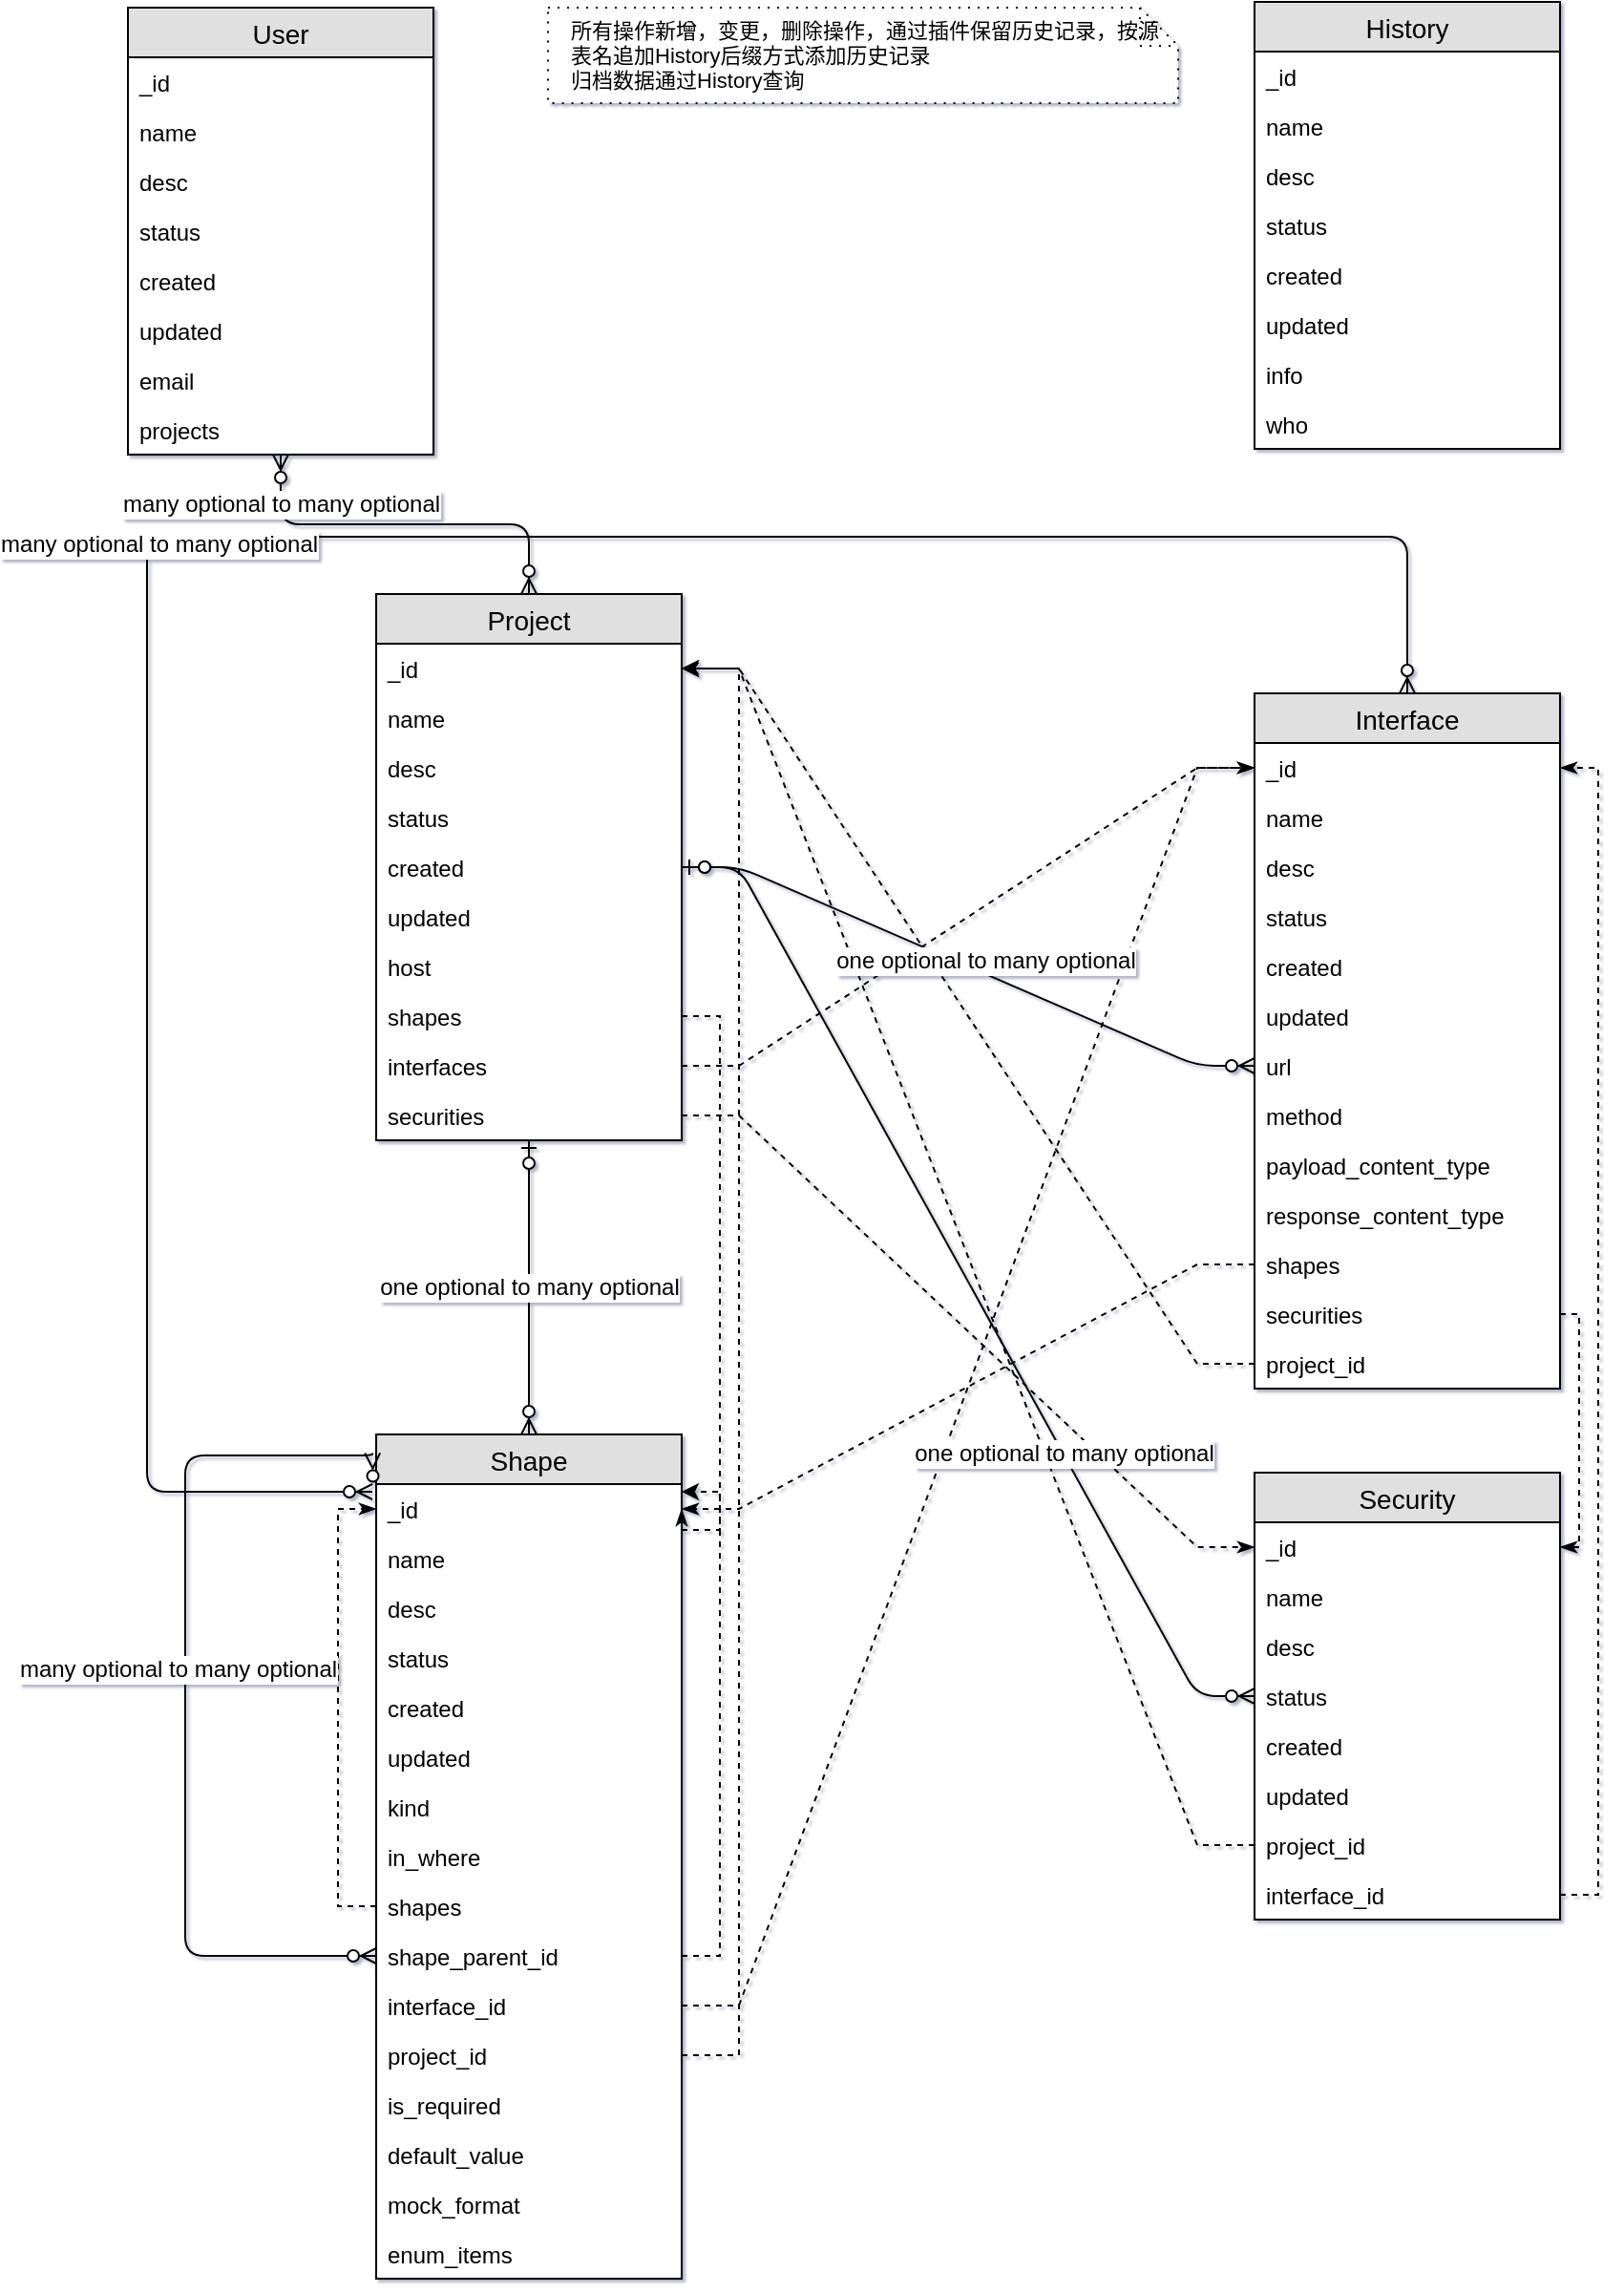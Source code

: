 <mxfile version="12.1.2" type="github" pages="1">
  <diagram id="xwn4igHJJTcLy6LHrwpA" name="第 1 页">
    <mxGraphModel dx="1804" dy="568" grid="1" gridSize="10" guides="1" tooltips="1" connect="1" arrows="1" fold="1" page="1" pageScale="1" pageWidth="827" pageHeight="1169" background="none" math="0" shadow="1">
      <root>
        <mxCell id="0"/>
        <mxCell id="1" parent="0"/>
        <mxCell id="aHNtrxaZ0qjEewPJSjyl-181" style="edgeStyle=entityRelationEdgeStyle;rounded=0;orthogonalLoop=1;jettySize=auto;html=1;endArrow=classicThin;endFill=1;dashed=1;" parent="1" source="aHNtrxaZ0qjEewPJSjyl-150" target="aHNtrxaZ0qjEewPJSjyl-75" edge="1">
          <mxGeometry relative="1" as="geometry"/>
        </mxCell>
        <mxCell id="aHNtrxaZ0qjEewPJSjyl-1" value="History" style="swimlane;fontStyle=0;childLayout=stackLayout;horizontal=1;startSize=26;fillColor=#e0e0e0;horizontalStack=0;resizeParent=1;resizeParentMax=0;resizeLast=0;collapsible=1;marginBottom=0;swimlaneFillColor=#ffffff;align=center;fontSize=14;" parent="1" vertex="1">
          <mxGeometry x="590" y="120" width="160" height="234" as="geometry"/>
        </mxCell>
        <mxCell id="aHNtrxaZ0qjEewPJSjyl-2" value="_id" style="text;strokeColor=none;fillColor=none;spacingLeft=4;spacingRight=4;overflow=hidden;rotatable=0;points=[[0,0.5],[1,0.5]];portConstraint=eastwest;fontSize=12;" parent="aHNtrxaZ0qjEewPJSjyl-1" vertex="1">
          <mxGeometry y="26" width="160" height="26" as="geometry"/>
        </mxCell>
        <mxCell id="aHNtrxaZ0qjEewPJSjyl-72" value="name" style="text;strokeColor=none;fillColor=none;spacingLeft=4;spacingRight=4;overflow=hidden;rotatable=0;points=[[0,0.5],[1,0.5]];portConstraint=eastwest;fontSize=12;" parent="aHNtrxaZ0qjEewPJSjyl-1" vertex="1">
          <mxGeometry y="52" width="160" height="26" as="geometry"/>
        </mxCell>
        <mxCell id="aHNtrxaZ0qjEewPJSjyl-5" value="desc" style="text;strokeColor=none;fillColor=none;spacingLeft=4;spacingRight=4;overflow=hidden;rotatable=0;points=[[0,0.5],[1,0.5]];portConstraint=eastwest;fontSize=12;" parent="aHNtrxaZ0qjEewPJSjyl-1" vertex="1">
          <mxGeometry y="78" width="160" height="26" as="geometry"/>
        </mxCell>
        <mxCell id="aHNtrxaZ0qjEewPJSjyl-3" value="status" style="text;strokeColor=none;fillColor=none;spacingLeft=4;spacingRight=4;overflow=hidden;rotatable=0;points=[[0,0.5],[1,0.5]];portConstraint=eastwest;fontSize=12;" parent="aHNtrxaZ0qjEewPJSjyl-1" vertex="1">
          <mxGeometry y="104" width="160" height="26" as="geometry"/>
        </mxCell>
        <mxCell id="aHNtrxaZ0qjEewPJSjyl-12" value="created" style="text;strokeColor=none;fillColor=none;spacingLeft=4;spacingRight=4;overflow=hidden;rotatable=0;points=[[0,0.5],[1,0.5]];portConstraint=eastwest;fontSize=12;" parent="aHNtrxaZ0qjEewPJSjyl-1" vertex="1">
          <mxGeometry y="130" width="160" height="26" as="geometry"/>
        </mxCell>
        <mxCell id="aHNtrxaZ0qjEewPJSjyl-14" value="updated" style="text;strokeColor=none;fillColor=none;spacingLeft=4;spacingRight=4;overflow=hidden;rotatable=0;points=[[0,0.5],[1,0.5]];portConstraint=eastwest;fontSize=12;" parent="aHNtrxaZ0qjEewPJSjyl-1" vertex="1">
          <mxGeometry y="156" width="160" height="26" as="geometry"/>
        </mxCell>
        <mxCell id="aHNtrxaZ0qjEewPJSjyl-15" value="info" style="text;strokeColor=none;fillColor=none;spacingLeft=4;spacingRight=4;overflow=hidden;rotatable=0;points=[[0,0.5],[1,0.5]];portConstraint=eastwest;fontSize=12;" parent="aHNtrxaZ0qjEewPJSjyl-1" vertex="1">
          <mxGeometry y="182" width="160" height="26" as="geometry"/>
        </mxCell>
        <mxCell id="aHNtrxaZ0qjEewPJSjyl-16" value="who" style="text;strokeColor=none;fillColor=none;spacingLeft=4;spacingRight=4;overflow=hidden;rotatable=0;points=[[0,0.5],[1,0.5]];portConstraint=eastwest;fontSize=12;" parent="aHNtrxaZ0qjEewPJSjyl-1" vertex="1">
          <mxGeometry y="208" width="160" height="26" as="geometry"/>
        </mxCell>
        <mxCell id="aHNtrxaZ0qjEewPJSjyl-18" value="Interface" style="swimlane;fontStyle=0;childLayout=stackLayout;horizontal=1;startSize=26;fillColor=#e0e0e0;horizontalStack=0;resizeParent=1;resizeParentMax=0;resizeLast=0;collapsible=1;marginBottom=0;swimlaneFillColor=#ffffff;align=center;fontSize=14;" parent="1" vertex="1">
          <mxGeometry x="590" y="482" width="160" height="364" as="geometry"/>
        </mxCell>
        <mxCell id="aHNtrxaZ0qjEewPJSjyl-74" value="_id" style="text;strokeColor=none;fillColor=none;spacingLeft=4;spacingRight=4;overflow=hidden;rotatable=0;points=[[0,0.5],[1,0.5]];portConstraint=eastwest;fontSize=12;" parent="aHNtrxaZ0qjEewPJSjyl-18" vertex="1">
          <mxGeometry y="26" width="160" height="26" as="geometry"/>
        </mxCell>
        <mxCell id="aHNtrxaZ0qjEewPJSjyl-19" value="name" style="text;strokeColor=none;fillColor=none;spacingLeft=4;spacingRight=4;overflow=hidden;rotatable=0;points=[[0,0.5],[1,0.5]];portConstraint=eastwest;fontSize=12;" parent="aHNtrxaZ0qjEewPJSjyl-18" vertex="1">
          <mxGeometry y="52" width="160" height="26" as="geometry"/>
        </mxCell>
        <mxCell id="aHNtrxaZ0qjEewPJSjyl-20" value="desc" style="text;strokeColor=none;fillColor=none;spacingLeft=4;spacingRight=4;overflow=hidden;rotatable=0;points=[[0,0.5],[1,0.5]];portConstraint=eastwest;fontSize=12;" parent="aHNtrxaZ0qjEewPJSjyl-18" vertex="1">
          <mxGeometry y="78" width="160" height="26" as="geometry"/>
        </mxCell>
        <mxCell id="aHNtrxaZ0qjEewPJSjyl-21" value="status" style="text;strokeColor=none;fillColor=none;spacingLeft=4;spacingRight=4;overflow=hidden;rotatable=0;points=[[0,0.5],[1,0.5]];portConstraint=eastwest;fontSize=12;" parent="aHNtrxaZ0qjEewPJSjyl-18" vertex="1">
          <mxGeometry y="104" width="160" height="26" as="geometry"/>
        </mxCell>
        <mxCell id="aHNtrxaZ0qjEewPJSjyl-23" value="created" style="text;strokeColor=none;fillColor=none;spacingLeft=4;spacingRight=4;overflow=hidden;rotatable=0;points=[[0,0.5],[1,0.5]];portConstraint=eastwest;fontSize=12;" parent="aHNtrxaZ0qjEewPJSjyl-18" vertex="1">
          <mxGeometry y="130" width="160" height="26" as="geometry"/>
        </mxCell>
        <mxCell id="aHNtrxaZ0qjEewPJSjyl-25" value="updated" style="text;strokeColor=none;fillColor=none;spacingLeft=4;spacingRight=4;overflow=hidden;rotatable=0;points=[[0,0.5],[1,0.5]];portConstraint=eastwest;fontSize=12;" parent="aHNtrxaZ0qjEewPJSjyl-18" vertex="1">
          <mxGeometry y="156" width="160" height="26" as="geometry"/>
        </mxCell>
        <mxCell id="aHNtrxaZ0qjEewPJSjyl-136" value="url" style="text;strokeColor=none;fillColor=none;spacingLeft=4;spacingRight=4;overflow=hidden;rotatable=0;points=[[0,0.5],[1,0.5]];portConstraint=eastwest;fontSize=12;" parent="aHNtrxaZ0qjEewPJSjyl-18" vertex="1">
          <mxGeometry y="182" width="160" height="26" as="geometry"/>
        </mxCell>
        <mxCell id="guBHrrhvnpF53NthXcfK-2" value="method" style="text;strokeColor=none;fillColor=none;spacingLeft=4;spacingRight=4;overflow=hidden;rotatable=0;points=[[0,0.5],[1,0.5]];portConstraint=eastwest;fontSize=12;" vertex="1" parent="aHNtrxaZ0qjEewPJSjyl-18">
          <mxGeometry y="208" width="160" height="26" as="geometry"/>
        </mxCell>
        <mxCell id="guBHrrhvnpF53NthXcfK-1" value="payload_content_type" style="text;strokeColor=none;fillColor=none;spacingLeft=4;spacingRight=4;overflow=hidden;rotatable=0;points=[[0,0.5],[1,0.5]];portConstraint=eastwest;fontSize=12;" vertex="1" parent="aHNtrxaZ0qjEewPJSjyl-18">
          <mxGeometry y="234" width="160" height="26" as="geometry"/>
        </mxCell>
        <mxCell id="aHNtrxaZ0qjEewPJSjyl-137" value="response_content_type" style="text;strokeColor=none;fillColor=none;spacingLeft=4;spacingRight=4;overflow=hidden;rotatable=0;points=[[0,0.5],[1,0.5]];portConstraint=eastwest;fontSize=12;" parent="aHNtrxaZ0qjEewPJSjyl-18" vertex="1">
          <mxGeometry y="260" width="160" height="26" as="geometry"/>
        </mxCell>
        <mxCell id="aHNtrxaZ0qjEewPJSjyl-150" value="shapes" style="text;strokeColor=none;fillColor=none;spacingLeft=4;spacingRight=4;overflow=hidden;rotatable=0;points=[[0,0.5],[1,0.5]];portConstraint=eastwest;fontSize=12;" parent="aHNtrxaZ0qjEewPJSjyl-18" vertex="1">
          <mxGeometry y="286" width="160" height="26" as="geometry"/>
        </mxCell>
        <mxCell id="aHNtrxaZ0qjEewPJSjyl-26" value="securities" style="text;strokeColor=none;fillColor=none;spacingLeft=4;spacingRight=4;overflow=hidden;rotatable=0;points=[[0,0.5],[1,0.5]];portConstraint=eastwest;fontSize=12;" parent="aHNtrxaZ0qjEewPJSjyl-18" vertex="1">
          <mxGeometry y="312" width="160" height="26" as="geometry"/>
        </mxCell>
        <mxCell id="aHNtrxaZ0qjEewPJSjyl-139" value="project_id" style="text;strokeColor=none;fillColor=none;spacingLeft=4;spacingRight=4;overflow=hidden;rotatable=0;points=[[0,0.5],[1,0.5]];portConstraint=eastwest;fontSize=12;" parent="aHNtrxaZ0qjEewPJSjyl-18" vertex="1">
          <mxGeometry y="338" width="160" height="26" as="geometry"/>
        </mxCell>
        <mxCell id="aHNtrxaZ0qjEewPJSjyl-29" value="Shape" style="swimlane;fontStyle=0;childLayout=stackLayout;horizontal=1;startSize=26;fillColor=#e0e0e0;horizontalStack=0;resizeParent=1;resizeParentMax=0;resizeLast=0;collapsible=1;marginBottom=0;swimlaneFillColor=#ffffff;align=center;fontSize=14;" parent="1" vertex="1">
          <mxGeometry x="130" y="870" width="160" height="442" as="geometry"/>
        </mxCell>
        <mxCell id="aHNtrxaZ0qjEewPJSjyl-75" value="_id" style="text;strokeColor=none;fillColor=none;spacingLeft=4;spacingRight=4;overflow=hidden;rotatable=0;points=[[0,0.5],[1,0.5]];portConstraint=eastwest;fontSize=12;" parent="aHNtrxaZ0qjEewPJSjyl-29" vertex="1">
          <mxGeometry y="26" width="160" height="26" as="geometry"/>
        </mxCell>
        <mxCell id="aHNtrxaZ0qjEewPJSjyl-30" value="name" style="text;strokeColor=none;fillColor=none;spacingLeft=4;spacingRight=4;overflow=hidden;rotatable=0;points=[[0,0.5],[1,0.5]];portConstraint=eastwest;fontSize=12;" parent="aHNtrxaZ0qjEewPJSjyl-29" vertex="1">
          <mxGeometry y="52" width="160" height="26" as="geometry"/>
        </mxCell>
        <mxCell id="aHNtrxaZ0qjEewPJSjyl-31" value="desc" style="text;strokeColor=none;fillColor=none;spacingLeft=4;spacingRight=4;overflow=hidden;rotatable=0;points=[[0,0.5],[1,0.5]];portConstraint=eastwest;fontSize=12;" parent="aHNtrxaZ0qjEewPJSjyl-29" vertex="1">
          <mxGeometry y="78" width="160" height="26" as="geometry"/>
        </mxCell>
        <mxCell id="aHNtrxaZ0qjEewPJSjyl-32" value="status" style="text;strokeColor=none;fillColor=none;spacingLeft=4;spacingRight=4;overflow=hidden;rotatable=0;points=[[0,0.5],[1,0.5]];portConstraint=eastwest;fontSize=12;" parent="aHNtrxaZ0qjEewPJSjyl-29" vertex="1">
          <mxGeometry y="104" width="160" height="26" as="geometry"/>
        </mxCell>
        <mxCell id="aHNtrxaZ0qjEewPJSjyl-111" value="created" style="text;strokeColor=none;fillColor=none;spacingLeft=4;spacingRight=4;overflow=hidden;rotatable=0;points=[[0,0.5],[1,0.5]];portConstraint=eastwest;fontSize=12;" parent="aHNtrxaZ0qjEewPJSjyl-29" vertex="1">
          <mxGeometry y="130" width="160" height="26" as="geometry"/>
        </mxCell>
        <mxCell id="aHNtrxaZ0qjEewPJSjyl-36" value="updated" style="text;strokeColor=none;fillColor=none;spacingLeft=4;spacingRight=4;overflow=hidden;rotatable=0;points=[[0,0.5],[1,0.5]];portConstraint=eastwest;fontSize=12;" parent="aHNtrxaZ0qjEewPJSjyl-29" vertex="1">
          <mxGeometry y="156" width="160" height="26" as="geometry"/>
        </mxCell>
        <mxCell id="aHNtrxaZ0qjEewPJSjyl-133" value="kind" style="text;strokeColor=none;fillColor=none;spacingLeft=4;spacingRight=4;overflow=hidden;rotatable=0;points=[[0,0.5],[1,0.5]];portConstraint=eastwest;fontSize=12;" parent="aHNtrxaZ0qjEewPJSjyl-29" vertex="1">
          <mxGeometry y="182" width="160" height="26" as="geometry"/>
        </mxCell>
        <mxCell id="aHNtrxaZ0qjEewPJSjyl-155" value="in_where" style="text;strokeColor=none;fillColor=none;spacingLeft=4;spacingRight=4;overflow=hidden;rotatable=0;points=[[0,0.5],[1,0.5]];portConstraint=eastwest;fontSize=12;" parent="aHNtrxaZ0qjEewPJSjyl-29" vertex="1">
          <mxGeometry y="208" width="160" height="26" as="geometry"/>
        </mxCell>
        <mxCell id="aHNtrxaZ0qjEewPJSjyl-175" style="rounded=0;orthogonalLoop=1;jettySize=auto;html=1;exitX=0;exitY=0.5;exitDx=0;exitDy=0;entryX=0;entryY=0.5;entryDx=0;entryDy=0;endArrow=classicThin;endFill=1;edgeStyle=orthogonalEdgeStyle;dashed=1;" parent="aHNtrxaZ0qjEewPJSjyl-29" source="aHNtrxaZ0qjEewPJSjyl-110" target="aHNtrxaZ0qjEewPJSjyl-75" edge="1">
          <mxGeometry relative="1" as="geometry"/>
        </mxCell>
        <mxCell id="aHNtrxaZ0qjEewPJSjyl-110" value="shapes" style="text;strokeColor=none;fillColor=none;spacingLeft=4;spacingRight=4;overflow=hidden;rotatable=0;points=[[0,0.5],[1,0.5]];portConstraint=eastwest;fontSize=12;" parent="aHNtrxaZ0qjEewPJSjyl-29" vertex="1">
          <mxGeometry y="234" width="160" height="26" as="geometry"/>
        </mxCell>
        <mxCell id="guBHrrhvnpF53NthXcfK-6" style="edgeStyle=orthogonalEdgeStyle;rounded=0;orthogonalLoop=1;jettySize=auto;html=1;exitX=1;exitY=0.5;exitDx=0;exitDy=0;entryX=1;entryY=0.154;entryDx=0;entryDy=0;entryPerimeter=0;dashed=1;" edge="1" parent="aHNtrxaZ0qjEewPJSjyl-29" source="guBHrrhvnpF53NthXcfK-5" target="aHNtrxaZ0qjEewPJSjyl-75">
          <mxGeometry relative="1" as="geometry"/>
        </mxCell>
        <mxCell id="guBHrrhvnpF53NthXcfK-5" value="shape_parent_id" style="text;strokeColor=none;fillColor=none;spacingLeft=4;spacingRight=4;overflow=hidden;rotatable=0;points=[[0,0.5],[1,0.5]];portConstraint=eastwest;fontSize=12;" vertex="1" parent="aHNtrxaZ0qjEewPJSjyl-29">
          <mxGeometry y="260" width="160" height="26" as="geometry"/>
        </mxCell>
        <mxCell id="aHNtrxaZ0qjEewPJSjyl-161" value="interface_id" style="text;strokeColor=none;fillColor=none;spacingLeft=4;spacingRight=4;overflow=hidden;rotatable=0;points=[[0,0.5],[1,0.5]];portConstraint=eastwest;fontSize=12;" parent="aHNtrxaZ0qjEewPJSjyl-29" vertex="1">
          <mxGeometry y="286" width="160" height="26" as="geometry"/>
        </mxCell>
        <mxCell id="aHNtrxaZ0qjEewPJSjyl-177" value="" style="fontSize=12;html=1;endArrow=ERzeroToMany;endFill=1;startArrow=ERzeroToMany;entryX=-0.012;entryY=0.022;entryDx=0;entryDy=0;entryPerimeter=0;exitX=0;exitY=0.5;exitDx=0;exitDy=0;edgeStyle=orthogonalEdgeStyle;" parent="aHNtrxaZ0qjEewPJSjyl-29" target="aHNtrxaZ0qjEewPJSjyl-29" edge="1">
          <mxGeometry width="100" height="100" relative="1" as="geometry">
            <mxPoint y="273" as="sourcePoint"/>
            <mxPoint x="20" y="247" as="targetPoint"/>
            <Array as="points">
              <mxPoint x="-100" y="273"/>
              <mxPoint x="-100" y="11"/>
            </Array>
          </mxGeometry>
        </mxCell>
        <mxCell id="aHNtrxaZ0qjEewPJSjyl-178" value="many&amp;nbsp;optional to many optional" style="text;html=1;resizable=0;points=[];align=center;verticalAlign=middle;labelBackgroundColor=#ffffff;" parent="aHNtrxaZ0qjEewPJSjyl-177" vertex="1" connectable="0">
          <mxGeometry x="0.083" y="4" relative="1" as="geometry">
            <mxPoint as="offset"/>
          </mxGeometry>
        </mxCell>
        <mxCell id="aHNtrxaZ0qjEewPJSjyl-37" value="project_id" style="text;strokeColor=none;fillColor=none;spacingLeft=4;spacingRight=4;overflow=hidden;rotatable=0;points=[[0,0.5],[1,0.5]];portConstraint=eastwest;fontSize=12;" parent="aHNtrxaZ0qjEewPJSjyl-29" vertex="1">
          <mxGeometry y="312" width="160" height="26" as="geometry"/>
        </mxCell>
        <mxCell id="aHNtrxaZ0qjEewPJSjyl-34" value="is_required" style="text;strokeColor=none;fillColor=none;spacingLeft=4;spacingRight=4;overflow=hidden;rotatable=0;points=[[0,0.5],[1,0.5]];portConstraint=eastwest;fontSize=12;" parent="aHNtrxaZ0qjEewPJSjyl-29" vertex="1">
          <mxGeometry y="338" width="160" height="26" as="geometry"/>
        </mxCell>
        <mxCell id="aHNtrxaZ0qjEewPJSjyl-112" value="default_value" style="text;strokeColor=none;fillColor=none;spacingLeft=4;spacingRight=4;overflow=hidden;rotatable=0;points=[[0,0.5],[1,0.5]];portConstraint=eastwest;fontSize=12;" parent="aHNtrxaZ0qjEewPJSjyl-29" vertex="1">
          <mxGeometry y="364" width="160" height="26" as="geometry"/>
        </mxCell>
        <mxCell id="aHNtrxaZ0qjEewPJSjyl-114" value="mock_format" style="text;strokeColor=none;fillColor=none;spacingLeft=4;spacingRight=4;overflow=hidden;rotatable=0;points=[[0,0.5],[1,0.5]];portConstraint=eastwest;fontSize=12;" parent="aHNtrxaZ0qjEewPJSjyl-29" vertex="1">
          <mxGeometry y="390" width="160" height="26" as="geometry"/>
        </mxCell>
        <mxCell id="aHNtrxaZ0qjEewPJSjyl-113" value="enum_items" style="text;strokeColor=none;fillColor=none;spacingLeft=4;spacingRight=4;overflow=hidden;rotatable=0;points=[[0,0.5],[1,0.5]];portConstraint=eastwest;fontSize=12;" parent="aHNtrxaZ0qjEewPJSjyl-29" vertex="1">
          <mxGeometry y="416" width="160" height="26" as="geometry"/>
        </mxCell>
        <mxCell id="aHNtrxaZ0qjEewPJSjyl-41" value="Project" style="swimlane;fontStyle=0;childLayout=stackLayout;horizontal=1;startSize=26;fillColor=#e0e0e0;horizontalStack=0;resizeParent=1;resizeParentMax=0;resizeLast=0;collapsible=1;marginBottom=0;swimlaneFillColor=#ffffff;align=center;fontSize=14;" parent="1" vertex="1">
          <mxGeometry x="130" y="430" width="160" height="286" as="geometry"/>
        </mxCell>
        <mxCell id="aHNtrxaZ0qjEewPJSjyl-76" value="_id" style="text;strokeColor=none;fillColor=none;spacingLeft=4;spacingRight=4;overflow=hidden;rotatable=0;points=[[0,0.5],[1,0.5]];portConstraint=eastwest;fontSize=12;" parent="aHNtrxaZ0qjEewPJSjyl-41" vertex="1">
          <mxGeometry y="26" width="160" height="26" as="geometry"/>
        </mxCell>
        <mxCell id="aHNtrxaZ0qjEewPJSjyl-42" value="name" style="text;strokeColor=none;fillColor=none;spacingLeft=4;spacingRight=4;overflow=hidden;rotatable=0;points=[[0,0.5],[1,0.5]];portConstraint=eastwest;fontSize=12;" parent="aHNtrxaZ0qjEewPJSjyl-41" vertex="1">
          <mxGeometry y="52" width="160" height="26" as="geometry"/>
        </mxCell>
        <mxCell id="aHNtrxaZ0qjEewPJSjyl-43" value="desc" style="text;strokeColor=none;fillColor=none;spacingLeft=4;spacingRight=4;overflow=hidden;rotatable=0;points=[[0,0.5],[1,0.5]];portConstraint=eastwest;fontSize=12;" parent="aHNtrxaZ0qjEewPJSjyl-41" vertex="1">
          <mxGeometry y="78" width="160" height="26" as="geometry"/>
        </mxCell>
        <mxCell id="aHNtrxaZ0qjEewPJSjyl-44" value="status" style="text;strokeColor=none;fillColor=none;spacingLeft=4;spacingRight=4;overflow=hidden;rotatable=0;points=[[0,0.5],[1,0.5]];portConstraint=eastwest;fontSize=12;" parent="aHNtrxaZ0qjEewPJSjyl-41" vertex="1">
          <mxGeometry y="104" width="160" height="26" as="geometry"/>
        </mxCell>
        <mxCell id="aHNtrxaZ0qjEewPJSjyl-46" value="created" style="text;strokeColor=none;fillColor=none;spacingLeft=4;spacingRight=4;overflow=hidden;rotatable=0;points=[[0,0.5],[1,0.5]];portConstraint=eastwest;fontSize=12;" parent="aHNtrxaZ0qjEewPJSjyl-41" vertex="1">
          <mxGeometry y="130" width="160" height="26" as="geometry"/>
        </mxCell>
        <mxCell id="aHNtrxaZ0qjEewPJSjyl-48" value="updated" style="text;strokeColor=none;fillColor=none;spacingLeft=4;spacingRight=4;overflow=hidden;rotatable=0;points=[[0,0.5],[1,0.5]];portConstraint=eastwest;fontSize=12;" parent="aHNtrxaZ0qjEewPJSjyl-41" vertex="1">
          <mxGeometry y="156" width="160" height="26" as="geometry"/>
        </mxCell>
        <mxCell id="aHNtrxaZ0qjEewPJSjyl-49" value="host" style="text;strokeColor=none;fillColor=none;spacingLeft=4;spacingRight=4;overflow=hidden;rotatable=0;points=[[0,0.5],[1,0.5]];portConstraint=eastwest;fontSize=12;" parent="aHNtrxaZ0qjEewPJSjyl-41" vertex="1">
          <mxGeometry y="182" width="160" height="26" as="geometry"/>
        </mxCell>
        <mxCell id="aHNtrxaZ0qjEewPJSjyl-143" value="shapes" style="text;strokeColor=none;fillColor=none;spacingLeft=4;spacingRight=4;overflow=hidden;rotatable=0;points=[[0,0.5],[1,0.5]];portConstraint=eastwest;fontSize=12;" parent="aHNtrxaZ0qjEewPJSjyl-41" vertex="1">
          <mxGeometry y="208" width="160" height="26" as="geometry"/>
        </mxCell>
        <mxCell id="aHNtrxaZ0qjEewPJSjyl-146" value="interfaces" style="text;strokeColor=none;fillColor=none;spacingLeft=4;spacingRight=4;overflow=hidden;rotatable=0;points=[[0,0.5],[1,0.5]];portConstraint=eastwest;fontSize=12;" parent="aHNtrxaZ0qjEewPJSjyl-41" vertex="1">
          <mxGeometry y="234" width="160" height="26" as="geometry"/>
        </mxCell>
        <mxCell id="aHNtrxaZ0qjEewPJSjyl-148" value="securities" style="text;strokeColor=none;fillColor=none;spacingLeft=4;spacingRight=4;overflow=hidden;rotatable=0;points=[[0,0.5],[1,0.5]];portConstraint=eastwest;fontSize=12;" parent="aHNtrxaZ0qjEewPJSjyl-41" vertex="1">
          <mxGeometry y="260" width="160" height="26" as="geometry"/>
        </mxCell>
        <mxCell id="aHNtrxaZ0qjEewPJSjyl-51" value="Security" style="swimlane;fontStyle=0;childLayout=stackLayout;horizontal=1;startSize=26;fillColor=#e0e0e0;horizontalStack=0;resizeParent=1;resizeParentMax=0;resizeLast=0;collapsible=1;marginBottom=0;swimlaneFillColor=#ffffff;align=center;fontSize=14;" parent="1" vertex="1">
          <mxGeometry x="590" y="890" width="160" height="234" as="geometry"/>
        </mxCell>
        <mxCell id="aHNtrxaZ0qjEewPJSjyl-77" value="_id" style="text;strokeColor=none;fillColor=none;spacingLeft=4;spacingRight=4;overflow=hidden;rotatable=0;points=[[0,0.5],[1,0.5]];portConstraint=eastwest;fontSize=12;" parent="aHNtrxaZ0qjEewPJSjyl-51" vertex="1">
          <mxGeometry y="26" width="160" height="26" as="geometry"/>
        </mxCell>
        <mxCell id="aHNtrxaZ0qjEewPJSjyl-52" value="name" style="text;strokeColor=none;fillColor=none;spacingLeft=4;spacingRight=4;overflow=hidden;rotatable=0;points=[[0,0.5],[1,0.5]];portConstraint=eastwest;fontSize=12;" parent="aHNtrxaZ0qjEewPJSjyl-51" vertex="1">
          <mxGeometry y="52" width="160" height="26" as="geometry"/>
        </mxCell>
        <mxCell id="aHNtrxaZ0qjEewPJSjyl-53" value="desc" style="text;strokeColor=none;fillColor=none;spacingLeft=4;spacingRight=4;overflow=hidden;rotatable=0;points=[[0,0.5],[1,0.5]];portConstraint=eastwest;fontSize=12;" parent="aHNtrxaZ0qjEewPJSjyl-51" vertex="1">
          <mxGeometry y="78" width="160" height="26" as="geometry"/>
        </mxCell>
        <mxCell id="aHNtrxaZ0qjEewPJSjyl-54" value="status" style="text;strokeColor=none;fillColor=none;spacingLeft=4;spacingRight=4;overflow=hidden;rotatable=0;points=[[0,0.5],[1,0.5]];portConstraint=eastwest;fontSize=12;" parent="aHNtrxaZ0qjEewPJSjyl-51" vertex="1">
          <mxGeometry y="104" width="160" height="26" as="geometry"/>
        </mxCell>
        <mxCell id="aHNtrxaZ0qjEewPJSjyl-56" value="created" style="text;strokeColor=none;fillColor=none;spacingLeft=4;spacingRight=4;overflow=hidden;rotatable=0;points=[[0,0.5],[1,0.5]];portConstraint=eastwest;fontSize=12;" parent="aHNtrxaZ0qjEewPJSjyl-51" vertex="1">
          <mxGeometry y="130" width="160" height="26" as="geometry"/>
        </mxCell>
        <mxCell id="aHNtrxaZ0qjEewPJSjyl-58" value="updated" style="text;strokeColor=none;fillColor=none;spacingLeft=4;spacingRight=4;overflow=hidden;rotatable=0;points=[[0,0.5],[1,0.5]];portConstraint=eastwest;fontSize=12;" parent="aHNtrxaZ0qjEewPJSjyl-51" vertex="1">
          <mxGeometry y="156" width="160" height="26" as="geometry"/>
        </mxCell>
        <mxCell id="aHNtrxaZ0qjEewPJSjyl-89" value="project_id" style="text;strokeColor=none;fillColor=none;spacingLeft=4;spacingRight=4;overflow=hidden;rotatable=0;points=[[0,0.5],[1,0.5]];portConstraint=eastwest;fontSize=12;" parent="aHNtrxaZ0qjEewPJSjyl-51" vertex="1">
          <mxGeometry y="182" width="160" height="26" as="geometry"/>
        </mxCell>
        <mxCell id="aHNtrxaZ0qjEewPJSjyl-182" value="interface_id" style="text;strokeColor=none;fillColor=none;spacingLeft=4;spacingRight=4;overflow=hidden;rotatable=0;points=[[0,0.5],[1,0.5]];portConstraint=eastwest;fontSize=12;" parent="aHNtrxaZ0qjEewPJSjyl-51" vertex="1">
          <mxGeometry y="208" width="160" height="26" as="geometry"/>
        </mxCell>
        <mxCell id="aHNtrxaZ0qjEewPJSjyl-61" value="User" style="swimlane;fontStyle=0;childLayout=stackLayout;horizontal=1;startSize=26;fillColor=#e0e0e0;horizontalStack=0;resizeParent=1;resizeParentMax=0;resizeLast=0;collapsible=1;marginBottom=0;swimlaneFillColor=#ffffff;align=center;fontSize=14;" parent="1" vertex="1">
          <mxGeometry y="123" width="160" height="234" as="geometry"/>
        </mxCell>
        <mxCell id="aHNtrxaZ0qjEewPJSjyl-78" value="_id" style="text;strokeColor=none;fillColor=none;spacingLeft=4;spacingRight=4;overflow=hidden;rotatable=0;points=[[0,0.5],[1,0.5]];portConstraint=eastwest;fontSize=12;" parent="aHNtrxaZ0qjEewPJSjyl-61" vertex="1">
          <mxGeometry y="26" width="160" height="26" as="geometry"/>
        </mxCell>
        <mxCell id="aHNtrxaZ0qjEewPJSjyl-62" value="name" style="text;strokeColor=none;fillColor=none;spacingLeft=4;spacingRight=4;overflow=hidden;rotatable=0;points=[[0,0.5],[1,0.5]];portConstraint=eastwest;fontSize=12;" parent="aHNtrxaZ0qjEewPJSjyl-61" vertex="1">
          <mxGeometry y="52" width="160" height="26" as="geometry"/>
        </mxCell>
        <mxCell id="aHNtrxaZ0qjEewPJSjyl-63" value="desc" style="text;strokeColor=none;fillColor=none;spacingLeft=4;spacingRight=4;overflow=hidden;rotatable=0;points=[[0,0.5],[1,0.5]];portConstraint=eastwest;fontSize=12;" parent="aHNtrxaZ0qjEewPJSjyl-61" vertex="1">
          <mxGeometry y="78" width="160" height="26" as="geometry"/>
        </mxCell>
        <mxCell id="aHNtrxaZ0qjEewPJSjyl-64" value="status" style="text;strokeColor=none;fillColor=none;spacingLeft=4;spacingRight=4;overflow=hidden;rotatable=0;points=[[0,0.5],[1,0.5]];portConstraint=eastwest;fontSize=12;" parent="aHNtrxaZ0qjEewPJSjyl-61" vertex="1">
          <mxGeometry y="104" width="160" height="26" as="geometry"/>
        </mxCell>
        <mxCell id="aHNtrxaZ0qjEewPJSjyl-66" value="created" style="text;strokeColor=none;fillColor=none;spacingLeft=4;spacingRight=4;overflow=hidden;rotatable=0;points=[[0,0.5],[1,0.5]];portConstraint=eastwest;fontSize=12;" parent="aHNtrxaZ0qjEewPJSjyl-61" vertex="1">
          <mxGeometry y="130" width="160" height="26" as="geometry"/>
        </mxCell>
        <mxCell id="aHNtrxaZ0qjEewPJSjyl-68" value="updated" style="text;strokeColor=none;fillColor=none;spacingLeft=4;spacingRight=4;overflow=hidden;rotatable=0;points=[[0,0.5],[1,0.5]];portConstraint=eastwest;fontSize=12;" parent="aHNtrxaZ0qjEewPJSjyl-61" vertex="1">
          <mxGeometry y="156" width="160" height="26" as="geometry"/>
        </mxCell>
        <mxCell id="aHNtrxaZ0qjEewPJSjyl-69" value="email" style="text;strokeColor=none;fillColor=none;spacingLeft=4;spacingRight=4;overflow=hidden;rotatable=0;points=[[0,0.5],[1,0.5]];portConstraint=eastwest;fontSize=12;" parent="aHNtrxaZ0qjEewPJSjyl-61" vertex="1">
          <mxGeometry y="182" width="160" height="26" as="geometry"/>
        </mxCell>
        <mxCell id="guBHrrhvnpF53NthXcfK-17" value="projects" style="text;strokeColor=none;fillColor=none;spacingLeft=4;spacingRight=4;overflow=hidden;rotatable=0;points=[[0,0.5],[1,0.5]];portConstraint=eastwest;fontSize=12;" vertex="1" parent="aHNtrxaZ0qjEewPJSjyl-61">
          <mxGeometry y="208" width="160" height="26" as="geometry"/>
        </mxCell>
        <mxCell id="aHNtrxaZ0qjEewPJSjyl-85" style="rounded=0;orthogonalLoop=1;jettySize=auto;html=1;edgeStyle=entityRelationEdgeStyle;dashed=1;" parent="1" source="aHNtrxaZ0qjEewPJSjyl-139" target="aHNtrxaZ0qjEewPJSjyl-76" edge="1">
          <mxGeometry relative="1" as="geometry">
            <mxPoint x="290" y="469" as="targetPoint"/>
          </mxGeometry>
        </mxCell>
        <mxCell id="aHNtrxaZ0qjEewPJSjyl-87" value="one optional to many optional" style="edgeStyle=orthogonalEdgeStyle;fontSize=12;html=1;endArrow=ERzeroToMany;startArrow=ERzeroToOne;curved=1;" parent="1" source="aHNtrxaZ0qjEewPJSjyl-41" target="aHNtrxaZ0qjEewPJSjyl-29" edge="1">
          <mxGeometry width="100" height="100" relative="1" as="geometry">
            <mxPoint x="180" y="466" as="sourcePoint"/>
            <mxPoint x="330" y="110" as="targetPoint"/>
          </mxGeometry>
        </mxCell>
        <mxCell id="aHNtrxaZ0qjEewPJSjyl-94" value="" style="rounded=0;orthogonalLoop=1;jettySize=auto;html=1;edgeStyle=entityRelationEdgeStyle;elbow=vertical;dashed=1;" parent="1" source="aHNtrxaZ0qjEewPJSjyl-89" target="aHNtrxaZ0qjEewPJSjyl-76" edge="1">
          <mxGeometry x="-0.77" y="63" relative="1" as="geometry">
            <mxPoint as="offset"/>
          </mxGeometry>
        </mxCell>
        <mxCell id="aHNtrxaZ0qjEewPJSjyl-95" value="many optional to many optional" style="fontSize=12;html=1;endArrow=ERzeroToMany;startArrow=ERzeroToMany;endFill=1;entryX=0.5;entryY=0;entryDx=0;entryDy=0;edgeStyle=orthogonalEdgeStyle;" parent="1" source="aHNtrxaZ0qjEewPJSjyl-61" target="aHNtrxaZ0qjEewPJSjyl-41" edge="1">
          <mxGeometry x="-0.747" width="100" height="100" relative="1" as="geometry">
            <mxPoint x="80" y="382" as="sourcePoint"/>
            <mxPoint x="-120" y="600" as="targetPoint"/>
            <mxPoint as="offset"/>
          </mxGeometry>
        </mxCell>
        <mxCell id="aHNtrxaZ0qjEewPJSjyl-108" style="edgeStyle=entityRelationEdgeStyle;rounded=0;orthogonalLoop=1;jettySize=auto;html=1;endArrow=classicThin;endFill=1;dashed=1;" parent="1" source="aHNtrxaZ0qjEewPJSjyl-37" target="aHNtrxaZ0qjEewPJSjyl-76" edge="1">
          <mxGeometry relative="1" as="geometry">
            <mxPoint x="60" y="630" as="targetPoint"/>
          </mxGeometry>
        </mxCell>
        <mxCell id="aHNtrxaZ0qjEewPJSjyl-145" style="edgeStyle=orthogonalEdgeStyle;rounded=0;orthogonalLoop=1;jettySize=auto;html=1;exitX=1;exitY=0.5;exitDx=0;exitDy=0;entryX=1;entryY=0.5;entryDx=0;entryDy=0;endArrow=classicThin;endFill=1;dashed=1;" parent="1" source="aHNtrxaZ0qjEewPJSjyl-143" target="aHNtrxaZ0qjEewPJSjyl-75" edge="1">
          <mxGeometry relative="1" as="geometry">
            <Array as="points">
              <mxPoint x="310" y="651"/>
              <mxPoint x="310" y="920"/>
              <mxPoint x="290" y="920"/>
            </Array>
          </mxGeometry>
        </mxCell>
        <mxCell id="aHNtrxaZ0qjEewPJSjyl-147" style="edgeStyle=entityRelationEdgeStyle;rounded=0;orthogonalLoop=1;jettySize=auto;html=1;exitX=1;exitY=0.5;exitDx=0;exitDy=0;endArrow=classicThin;endFill=1;dashed=1;" parent="1" source="aHNtrxaZ0qjEewPJSjyl-146" target="aHNtrxaZ0qjEewPJSjyl-74" edge="1">
          <mxGeometry relative="1" as="geometry"/>
        </mxCell>
        <mxCell id="aHNtrxaZ0qjEewPJSjyl-149" style="edgeStyle=entityRelationEdgeStyle;rounded=0;orthogonalLoop=1;jettySize=auto;html=1;exitX=1;exitY=0.5;exitDx=0;exitDy=0;entryX=0;entryY=0.5;entryDx=0;entryDy=0;endArrow=classicThin;endFill=1;dashed=1;" parent="1" source="aHNtrxaZ0qjEewPJSjyl-148" target="aHNtrxaZ0qjEewPJSjyl-77" edge="1">
          <mxGeometry relative="1" as="geometry"/>
        </mxCell>
        <mxCell id="aHNtrxaZ0qjEewPJSjyl-160" style="edgeStyle=orthogonalEdgeStyle;rounded=0;orthogonalLoop=1;jettySize=auto;html=1;exitX=1;exitY=0.5;exitDx=0;exitDy=0;endArrow=classicThin;endFill=1;dashed=1;" parent="1" source="aHNtrxaZ0qjEewPJSjyl-26" target="aHNtrxaZ0qjEewPJSjyl-77" edge="1">
          <mxGeometry relative="1" as="geometry">
            <Array as="points">
              <mxPoint x="760" y="807"/>
              <mxPoint x="760" y="929"/>
            </Array>
          </mxGeometry>
        </mxCell>
        <mxCell id="aHNtrxaZ0qjEewPJSjyl-176" style="edgeStyle=entityRelationEdgeStyle;rounded=0;orthogonalLoop=1;jettySize=auto;html=1;exitX=1;exitY=0.5;exitDx=0;exitDy=0;endArrow=classicThin;endFill=1;dashed=1;" parent="1" source="aHNtrxaZ0qjEewPJSjyl-161" target="aHNtrxaZ0qjEewPJSjyl-74" edge="1">
          <mxGeometry relative="1" as="geometry"/>
        </mxCell>
        <mxCell id="aHNtrxaZ0qjEewPJSjyl-92" value="one optional to many optional" style="edgeStyle=entityRelationEdgeStyle;fontSize=12;html=1;endArrow=ERzeroToMany;startArrow=ERzeroToOne;exitX=1;exitY=0.5;exitDx=0;exitDy=0;" parent="1" target="aHNtrxaZ0qjEewPJSjyl-51" edge="1">
          <mxGeometry x="0.37" width="100" height="100" relative="1" as="geometry">
            <mxPoint x="290" y="573" as="sourcePoint"/>
            <mxPoint x="300" y="870" as="targetPoint"/>
            <mxPoint as="offset"/>
          </mxGeometry>
        </mxCell>
        <mxCell id="aHNtrxaZ0qjEewPJSjyl-86" value="one optional to many optional" style="edgeStyle=entityRelationEdgeStyle;fontSize=12;html=1;endArrow=ERzeroToMany;startArrow=ERzeroToOne;entryX=0;entryY=0.5;entryDx=0;entryDy=0;" parent="1" source="aHNtrxaZ0qjEewPJSjyl-41" edge="1" target="aHNtrxaZ0qjEewPJSjyl-136">
          <mxGeometry x="0.045" y="6" width="100" height="100" relative="1" as="geometry">
            <mxPoint x="10" y="490" as="sourcePoint"/>
            <mxPoint x="590" y="729" as="targetPoint"/>
            <mxPoint as="offset"/>
          </mxGeometry>
        </mxCell>
        <mxCell id="aHNtrxaZ0qjEewPJSjyl-179" value="" style="fontSize=12;html=1;endArrow=ERzeroToMany;endFill=1;startArrow=ERzeroToMany;entryX=-0.012;entryY=0.022;entryDx=0;entryDy=0;entryPerimeter=0;edgeStyle=orthogonalEdgeStyle;" parent="1" source="aHNtrxaZ0qjEewPJSjyl-18" edge="1">
          <mxGeometry width="100" height="100" relative="1" as="geometry">
            <mxPoint x="130" y="1162" as="sourcePoint"/>
            <mxPoint x="128" y="900" as="targetPoint"/>
            <Array as="points">
              <mxPoint x="670" y="400"/>
              <mxPoint x="10" y="400"/>
              <mxPoint x="10" y="900"/>
            </Array>
          </mxGeometry>
        </mxCell>
        <mxCell id="aHNtrxaZ0qjEewPJSjyl-180" value="many&amp;nbsp;optional to many optional" style="text;html=1;resizable=0;points=[];align=center;verticalAlign=middle;labelBackgroundColor=#ffffff;" parent="aHNtrxaZ0qjEewPJSjyl-179" vertex="1" connectable="0">
          <mxGeometry x="0.083" y="4" relative="1" as="geometry">
            <mxPoint as="offset"/>
          </mxGeometry>
        </mxCell>
        <mxCell id="aHNtrxaZ0qjEewPJSjyl-183" style="edgeStyle=orthogonalEdgeStyle;rounded=0;orthogonalLoop=1;jettySize=auto;html=1;exitX=1;exitY=0.5;exitDx=0;exitDy=0;entryX=1;entryY=0.5;entryDx=0;entryDy=0;endArrow=classicThin;endFill=1;dashed=1;" parent="1" source="aHNtrxaZ0qjEewPJSjyl-182" target="aHNtrxaZ0qjEewPJSjyl-74" edge="1">
          <mxGeometry relative="1" as="geometry"/>
        </mxCell>
        <mxCell id="aHNtrxaZ0qjEewPJSjyl-184" value="&lt;font style=&quot;font-size: 11px&quot;&gt;所有操作新增，变更，删除操作，通过插件保留历史记录，按源表名追加History后缀方式添加历史记录&lt;br style=&quot;font-size: 11px&quot;&gt;归档数据通过History查询&lt;/font&gt;" style="shape=note;strokeWidth=1;fontSize=9;size=20;whiteSpace=wrap;html=1;dashed=1;align=left;spacingLeft=10;spacingRight=10;labelBorderColor=none;horizontal=1;dashPattern=1 4;" parent="1" vertex="1">
          <mxGeometry x="220" y="123" width="330" height="50" as="geometry"/>
        </mxCell>
      </root>
    </mxGraphModel>
  </diagram>
</mxfile>
